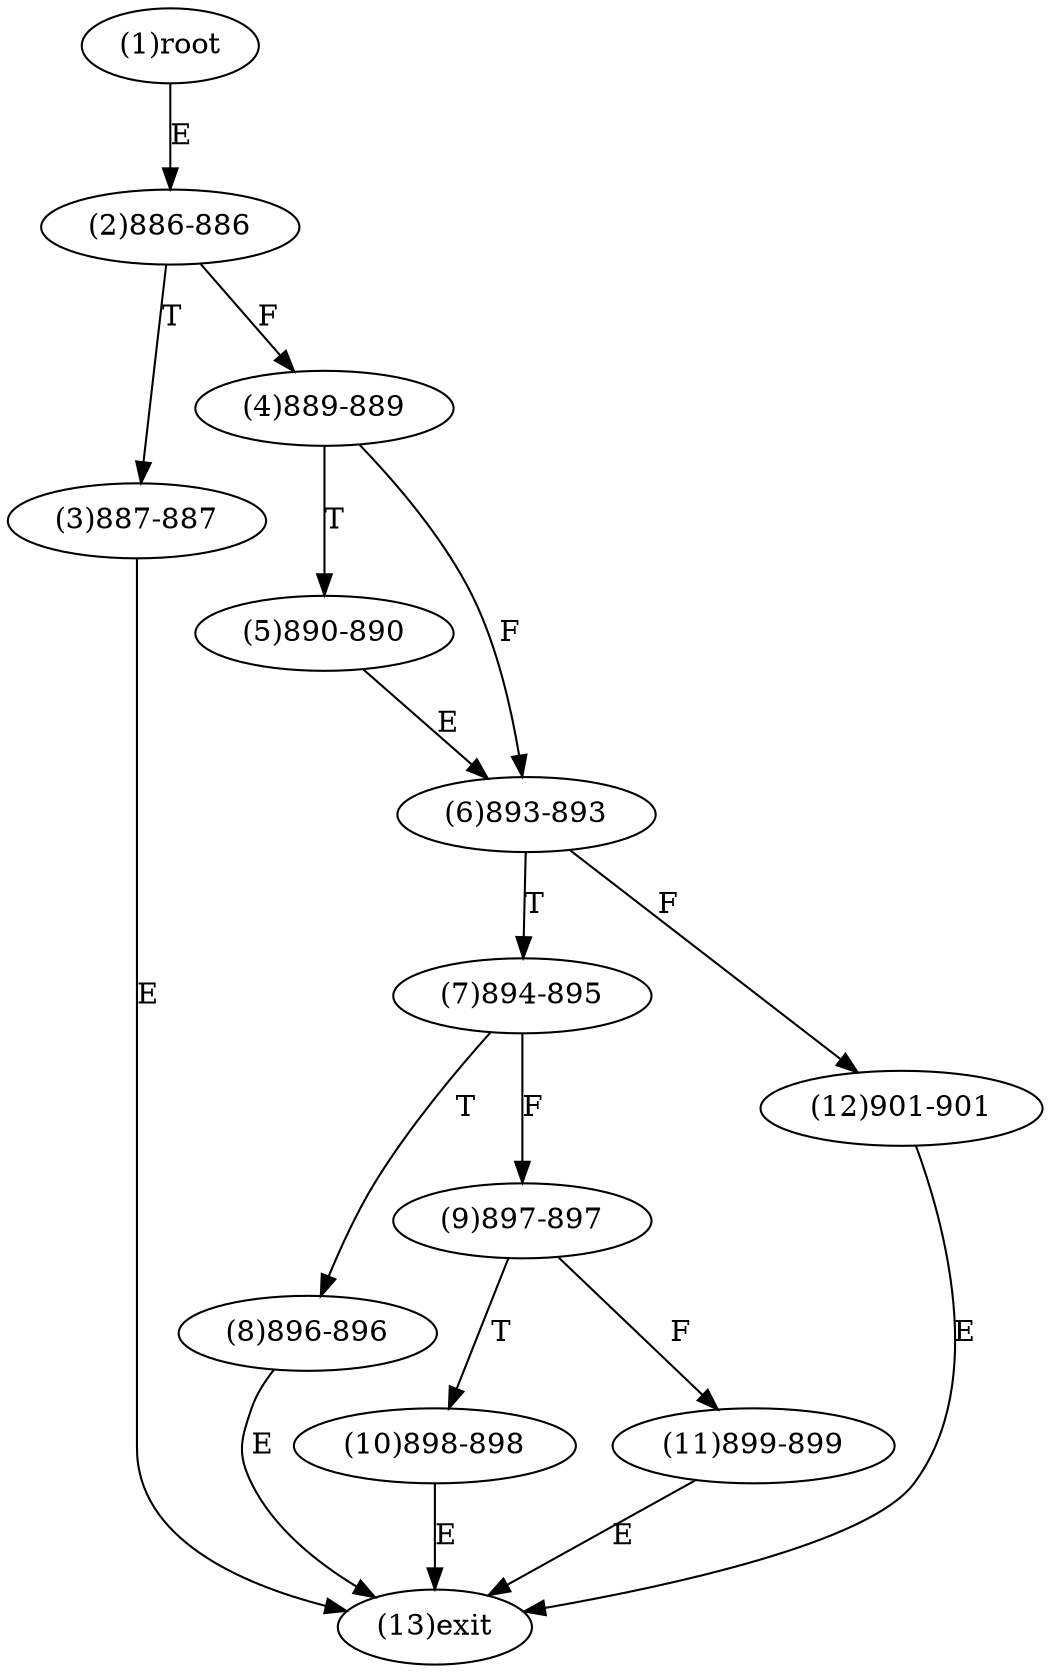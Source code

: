digraph "" { 
1[ label="(1)root"];
2[ label="(2)886-886"];
3[ label="(3)887-887"];
4[ label="(4)889-889"];
5[ label="(5)890-890"];
6[ label="(6)893-893"];
7[ label="(7)894-895"];
8[ label="(8)896-896"];
9[ label="(9)897-897"];
10[ label="(10)898-898"];
11[ label="(11)899-899"];
12[ label="(12)901-901"];
13[ label="(13)exit"];
1->2[ label="E"];
2->4[ label="F"];
2->3[ label="T"];
3->13[ label="E"];
4->6[ label="F"];
4->5[ label="T"];
5->6[ label="E"];
6->12[ label="F"];
6->7[ label="T"];
7->9[ label="F"];
7->8[ label="T"];
8->13[ label="E"];
9->11[ label="F"];
9->10[ label="T"];
10->13[ label="E"];
11->13[ label="E"];
12->13[ label="E"];
}